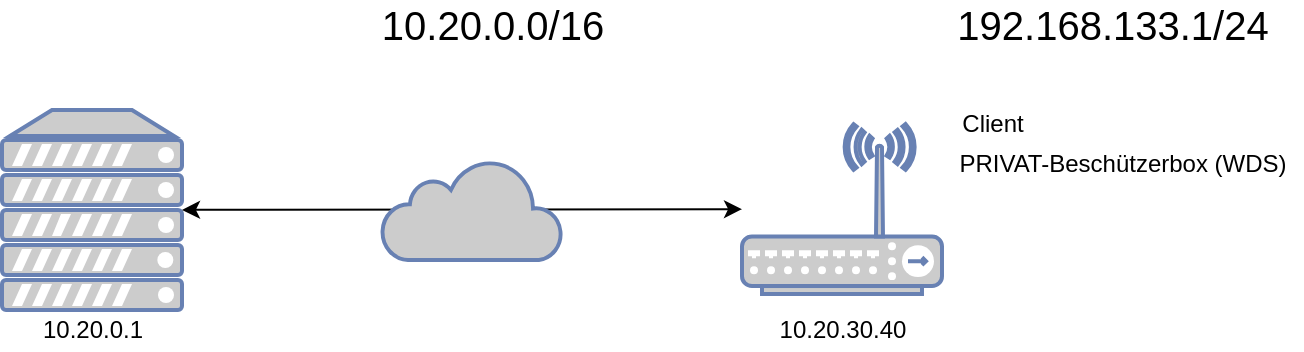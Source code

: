 <mxfile version="12.4.7" type="device"><diagram id="DCFU3-W-u0p4uwZ5twrE" name="Page-1"><mxGraphModel dx="1408" dy="765" grid="1" gridSize="10" guides="1" tooltips="1" connect="1" arrows="1" fold="1" page="1" pageScale="1" pageWidth="850" pageHeight="1100" math="0" shadow="0"><root><mxCell id="0"/><mxCell id="1" parent="0"/><mxCell id="_FdYOAUONReYmeNS_Gyo-3" value="" style="fontColor=#0066CC;verticalAlign=top;verticalLabelPosition=bottom;labelPosition=center;align=center;html=1;outlineConnect=0;fillColor=#CCCCCC;strokeColor=#6881B3;gradientColor=none;gradientDirection=north;strokeWidth=2;shape=mxgraph.networks.wireless_hub;" vertex="1" parent="1"><mxGeometry x="480" y="280" width="100" height="85" as="geometry"/></mxCell><mxCell id="_FdYOAUONReYmeNS_Gyo-5" value="Client" style="text;html=1;align=center;verticalAlign=middle;resizable=0;points=[];autosize=1;" vertex="1" parent="1"><mxGeometry x="580" y="270" width="50" height="20" as="geometry"/></mxCell><mxCell id="_FdYOAUONReYmeNS_Gyo-6" value="PRIVAT-Beschützerbox (WDS)" style="text;html=1;align=center;verticalAlign=middle;resizable=0;points=[];autosize=1;" vertex="1" parent="1"><mxGeometry x="580" y="290" width="180" height="20" as="geometry"/></mxCell><mxCell id="_FdYOAUONReYmeNS_Gyo-7" value="&lt;font style=&quot;font-size: 20px&quot;&gt;192.168.133.1/24&lt;/font&gt;" style="text;html=1;align=center;verticalAlign=middle;resizable=0;points=[];autosize=1;" vertex="1" parent="1"><mxGeometry x="580" y="220" width="170" height="20" as="geometry"/></mxCell><mxCell id="_FdYOAUONReYmeNS_Gyo-8" value="" style="fontColor=#0066CC;verticalAlign=top;verticalLabelPosition=bottom;labelPosition=center;align=center;html=1;outlineConnect=0;fillColor=#CCCCCC;strokeColor=#6881B3;gradientColor=none;gradientDirection=north;strokeWidth=2;shape=mxgraph.networks.server;" vertex="1" parent="1"><mxGeometry x="110" y="273" width="90" height="100" as="geometry"/></mxCell><mxCell id="_FdYOAUONReYmeNS_Gyo-10" value="" style="endArrow=classic;startArrow=classic;html=1;" edge="1" parent="1" source="_FdYOAUONReYmeNS_Gyo-8" target="_FdYOAUONReYmeNS_Gyo-3"><mxGeometry width="50" height="50" relative="1" as="geometry"><mxPoint x="240" y="340" as="sourcePoint"/><mxPoint x="290" y="290" as="targetPoint"/></mxGeometry></mxCell><mxCell id="_FdYOAUONReYmeNS_Gyo-9" value="" style="html=1;outlineConnect=0;fillColor=#CCCCCC;strokeColor=#6881B3;gradientColor=none;gradientDirection=north;strokeWidth=2;shape=mxgraph.networks.cloud;fontColor=#ffffff;" vertex="1" parent="1"><mxGeometry x="300" y="298" width="90" height="50" as="geometry"/></mxCell><mxCell id="_FdYOAUONReYmeNS_Gyo-11" value="&lt;font style=&quot;font-size: 20px&quot;&gt;10.20.0.0/16&lt;/font&gt;" style="text;html=1;align=center;verticalAlign=middle;resizable=0;points=[];autosize=1;" vertex="1" parent="1"><mxGeometry x="290" y="220" width="130" height="20" as="geometry"/></mxCell><mxCell id="_FdYOAUONReYmeNS_Gyo-12" value="10.20.0.1" style="text;html=1;align=center;verticalAlign=middle;resizable=0;points=[];autosize=1;" vertex="1" parent="1"><mxGeometry x="120" y="373" width="70" height="20" as="geometry"/></mxCell><mxCell id="_FdYOAUONReYmeNS_Gyo-13" value="10.20.30.40" style="text;html=1;align=center;verticalAlign=middle;resizable=0;points=[];autosize=1;" vertex="1" parent="1"><mxGeometry x="490" y="373" width="80" height="20" as="geometry"/></mxCell></root></mxGraphModel></diagram></mxfile>